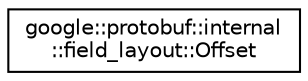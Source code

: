 digraph "类继承关系图"
{
 // LATEX_PDF_SIZE
  edge [fontname="Helvetica",fontsize="10",labelfontname="Helvetica",labelfontsize="10"];
  node [fontname="Helvetica",fontsize="10",shape=record];
  rankdir="LR";
  Node0 [label="google::protobuf::internal\l::field_layout::Offset",height=0.2,width=0.4,color="black", fillcolor="white", style="filled",URL="$structgoogle_1_1protobuf_1_1internal_1_1field__layout_1_1Offset.html",tooltip=" "];
}
